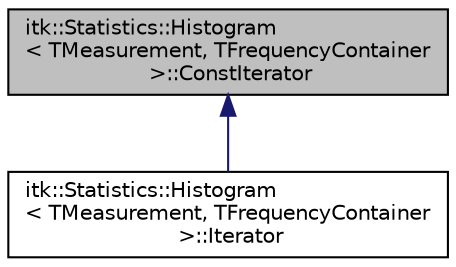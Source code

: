 digraph "itk::Statistics::Histogram&lt; TMeasurement, TFrequencyContainer &gt;::ConstIterator"
{
 // LATEX_PDF_SIZE
  edge [fontname="Helvetica",fontsize="10",labelfontname="Helvetica",labelfontsize="10"];
  node [fontname="Helvetica",fontsize="10",shape=record];
  Node1 [label="itk::Statistics::Histogram\l\< TMeasurement, TFrequencyContainer\l \>::ConstIterator",height=0.2,width=0.4,color="black", fillcolor="grey75", style="filled", fontcolor="black",tooltip="class that walks through the elements of the histogram."];
  Node1 -> Node2 [dir="back",color="midnightblue",fontsize="10",style="solid",fontname="Helvetica"];
  Node2 [label="itk::Statistics::Histogram\l\< TMeasurement, TFrequencyContainer\l \>::Iterator",height=0.2,width=0.4,color="black", fillcolor="white", style="filled",URL="$classitk_1_1Statistics_1_1Histogram_1_1Iterator.html",tooltip="class that walks through the elements of the histogram."];
}
